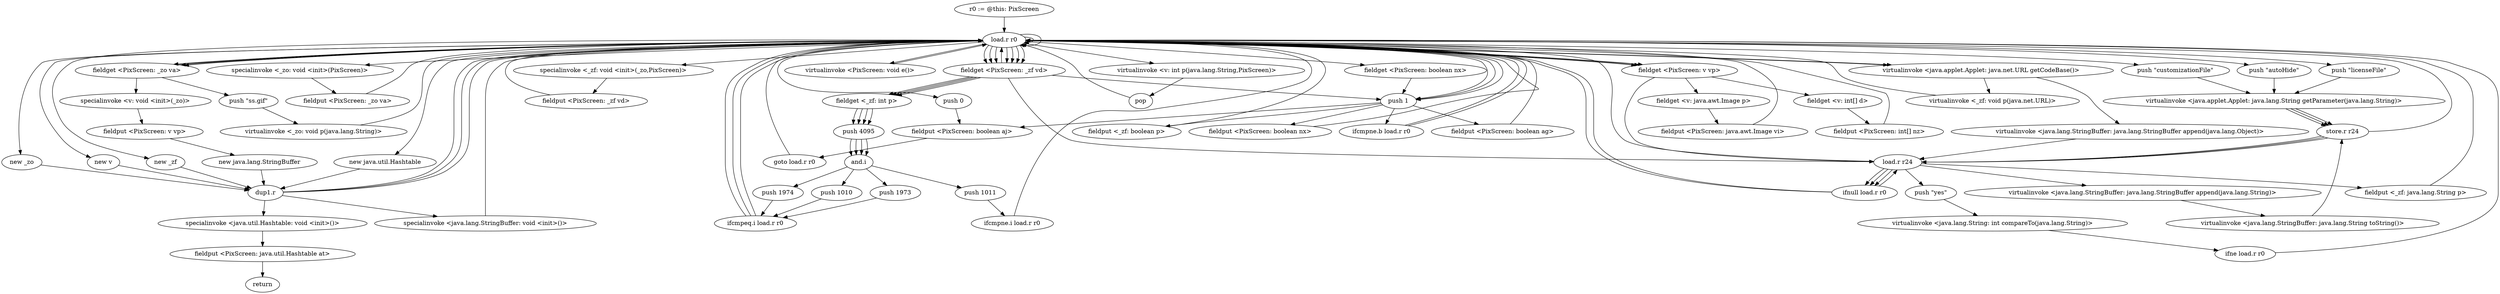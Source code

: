 digraph "" {
    "r0 := @this: PixScreen"
    "load.r r0"
    "r0 := @this: PixScreen"->"load.r r0";
    "new _zo"
    "load.r r0"->"new _zo";
    "dup1.r"
    "new _zo"->"dup1.r";
    "dup1.r"->"load.r r0";
    "specialinvoke <_zo: void <init>(PixScreen)>"
    "load.r r0"->"specialinvoke <_zo: void <init>(PixScreen)>";
    "fieldput <PixScreen: _zo va>"
    "specialinvoke <_zo: void <init>(PixScreen)>"->"fieldput <PixScreen: _zo va>";
    "fieldput <PixScreen: _zo va>"->"load.r r0";
    "new _zf"
    "load.r r0"->"new _zf";
    "new _zf"->"dup1.r";
    "dup1.r"->"load.r r0";
    "fieldget <PixScreen: _zo va>"
    "load.r r0"->"fieldget <PixScreen: _zo va>";
    "fieldget <PixScreen: _zo va>"->"load.r r0";
    "specialinvoke <_zf: void <init>(_zo,PixScreen)>"
    "load.r r0"->"specialinvoke <_zf: void <init>(_zo,PixScreen)>";
    "fieldput <PixScreen: _zf vd>"
    "specialinvoke <_zf: void <init>(_zo,PixScreen)>"->"fieldput <PixScreen: _zf vd>";
    "fieldput <PixScreen: _zf vd>"->"load.r r0";
    "load.r r0"->"fieldget <PixScreen: _zo va>";
    "push \"ss.gif\""
    "fieldget <PixScreen: _zo va>"->"push \"ss.gif\"";
    "virtualinvoke <_zo: void p(java.lang.String)>"
    "push \"ss.gif\""->"virtualinvoke <_zo: void p(java.lang.String)>";
    "virtualinvoke <_zo: void p(java.lang.String)>"->"load.r r0";
    "push \"licenseFile\""
    "load.r r0"->"push \"licenseFile\"";
    "virtualinvoke <java.applet.Applet: java.lang.String getParameter(java.lang.String)>"
    "push \"licenseFile\""->"virtualinvoke <java.applet.Applet: java.lang.String getParameter(java.lang.String)>";
    "store.r r24"
    "virtualinvoke <java.applet.Applet: java.lang.String getParameter(java.lang.String)>"->"store.r r24";
    "load.r r24"
    "store.r r24"->"load.r r24";
    "ifnull load.r r0"
    "load.r r24"->"ifnull load.r r0";
    "ifnull load.r r0"->"load.r r0";
    "fieldget <PixScreen: _zf vd>"
    "load.r r0"->"fieldget <PixScreen: _zf vd>";
    "push 1"
    "fieldget <PixScreen: _zf vd>"->"push 1";
    "fieldput <_zf: boolean p>"
    "push 1"->"fieldput <_zf: boolean p>";
    "fieldput <_zf: boolean p>"->"load.r r0";
    "load.r r0"->"fieldget <PixScreen: _zf vd>";
    "fieldget <PixScreen: _zf vd>"->"load.r r24";
    "fieldput <_zf: java.lang.String p>"
    "load.r r24"->"fieldput <_zf: java.lang.String p>";
    "fieldput <_zf: java.lang.String p>"->"load.r r0";
    "load.r r0"->"fieldget <PixScreen: _zf vd>";
    "fieldget <PixScreen: _zf vd>"->"load.r r0";
    "virtualinvoke <java.applet.Applet: java.net.URL getCodeBase()>"
    "load.r r0"->"virtualinvoke <java.applet.Applet: java.net.URL getCodeBase()>";
    "virtualinvoke <_zf: void p(java.net.URL)>"
    "virtualinvoke <java.applet.Applet: java.net.URL getCodeBase()>"->"virtualinvoke <_zf: void p(java.net.URL)>";
    "virtualinvoke <_zf: void p(java.net.URL)>"->"load.r r0";
    "push \"customizationFile\""
    "load.r r0"->"push \"customizationFile\"";
    "push \"customizationFile\""->"virtualinvoke <java.applet.Applet: java.lang.String getParameter(java.lang.String)>";
    "virtualinvoke <java.applet.Applet: java.lang.String getParameter(java.lang.String)>"->"store.r r24";
    "store.r r24"->"load.r r24";
    "load.r r24"->"ifnull load.r r0";
    "ifnull load.r r0"->"load.r r0";
    "load.r r0"->"push 1";
    "fieldput <PixScreen: boolean nx>"
    "push 1"->"fieldput <PixScreen: boolean nx>";
    "fieldput <PixScreen: boolean nx>"->"load.r r0";
    "new v"
    "load.r r0"->"new v";
    "new v"->"dup1.r";
    "dup1.r"->"load.r r0";
    "load.r r0"->"fieldget <PixScreen: _zo va>";
    "specialinvoke <v: void <init>(_zo)>"
    "fieldget <PixScreen: _zo va>"->"specialinvoke <v: void <init>(_zo)>";
    "fieldput <PixScreen: v vp>"
    "specialinvoke <v: void <init>(_zo)>"->"fieldput <PixScreen: v vp>";
    "new java.lang.StringBuffer"
    "fieldput <PixScreen: v vp>"->"new java.lang.StringBuffer";
    "new java.lang.StringBuffer"->"dup1.r";
    "specialinvoke <java.lang.StringBuffer: void <init>()>"
    "dup1.r"->"specialinvoke <java.lang.StringBuffer: void <init>()>";
    "specialinvoke <java.lang.StringBuffer: void <init>()>"->"load.r r0";
    "load.r r0"->"virtualinvoke <java.applet.Applet: java.net.URL getCodeBase()>";
    "virtualinvoke <java.lang.StringBuffer: java.lang.StringBuffer append(java.lang.Object)>"
    "virtualinvoke <java.applet.Applet: java.net.URL getCodeBase()>"->"virtualinvoke <java.lang.StringBuffer: java.lang.StringBuffer append(java.lang.Object)>";
    "virtualinvoke <java.lang.StringBuffer: java.lang.StringBuffer append(java.lang.Object)>"->"load.r r24";
    "virtualinvoke <java.lang.StringBuffer: java.lang.StringBuffer append(java.lang.String)>"
    "load.r r24"->"virtualinvoke <java.lang.StringBuffer: java.lang.StringBuffer append(java.lang.String)>";
    "virtualinvoke <java.lang.StringBuffer: java.lang.String toString()>"
    "virtualinvoke <java.lang.StringBuffer: java.lang.StringBuffer append(java.lang.String)>"->"virtualinvoke <java.lang.StringBuffer: java.lang.String toString()>";
    "virtualinvoke <java.lang.StringBuffer: java.lang.String toString()>"->"store.r r24";
    "store.r r24"->"load.r r0";
    "fieldget <PixScreen: v vp>"
    "load.r r0"->"fieldget <PixScreen: v vp>";
    "fieldget <PixScreen: v vp>"->"load.r r24";
    "load.r r24"->"load.r r0";
    "virtualinvoke <v: int p(java.lang.String,PixScreen)>"
    "load.r r0"->"virtualinvoke <v: int p(java.lang.String,PixScreen)>";
    "pop"
    "virtualinvoke <v: int p(java.lang.String,PixScreen)>"->"pop";
    "pop"->"load.r r0";
    "load.r r0"->"load.r r0";
    "load.r r0"->"fieldget <PixScreen: v vp>";
    "fieldget <v: int[] d>"
    "fieldget <PixScreen: v vp>"->"fieldget <v: int[] d>";
    "fieldput <PixScreen: int[] nz>"
    "fieldget <v: int[] d>"->"fieldput <PixScreen: int[] nz>";
    "fieldput <PixScreen: int[] nz>"->"load.r r0";
    "load.r r0"->"load.r r0";
    "load.r r0"->"fieldget <PixScreen: v vp>";
    "fieldget <v: java.awt.Image p>"
    "fieldget <PixScreen: v vp>"->"fieldget <v: java.awt.Image p>";
    "fieldput <PixScreen: java.awt.Image vi>"
    "fieldget <v: java.awt.Image p>"->"fieldput <PixScreen: java.awt.Image vi>";
    "fieldput <PixScreen: java.awt.Image vi>"->"load.r r0";
    "load.r r0"->"fieldget <PixScreen: _zf vd>";
    "fieldget <_zf: int p>"
    "fieldget <PixScreen: _zf vd>"->"fieldget <_zf: int p>";
    "push 4095"
    "fieldget <_zf: int p>"->"push 4095";
    "and.i"
    "push 4095"->"and.i";
    "push 1973"
    "and.i"->"push 1973";
    "ifcmpeq.i load.r r0"
    "push 1973"->"ifcmpeq.i load.r r0";
    "ifcmpeq.i load.r r0"->"load.r r0";
    "load.r r0"->"fieldget <PixScreen: _zf vd>";
    "fieldget <PixScreen: _zf vd>"->"fieldget <_zf: int p>";
    "fieldget <_zf: int p>"->"push 4095";
    "push 4095"->"and.i";
    "push 1974"
    "and.i"->"push 1974";
    "push 1974"->"ifcmpeq.i load.r r0";
    "ifcmpeq.i load.r r0"->"load.r r0";
    "load.r r0"->"fieldget <PixScreen: _zf vd>";
    "fieldget <PixScreen: _zf vd>"->"fieldget <_zf: int p>";
    "fieldget <_zf: int p>"->"push 4095";
    "push 4095"->"and.i";
    "push 1010"
    "and.i"->"push 1010";
    "push 1010"->"ifcmpeq.i load.r r0";
    "ifcmpeq.i load.r r0"->"load.r r0";
    "load.r r0"->"fieldget <PixScreen: _zf vd>";
    "fieldget <PixScreen: _zf vd>"->"fieldget <_zf: int p>";
    "fieldget <_zf: int p>"->"push 4095";
    "push 4095"->"and.i";
    "push 1011"
    "and.i"->"push 1011";
    "ifcmpne.i load.r r0"
    "push 1011"->"ifcmpne.i load.r r0";
    "ifcmpne.i load.r r0"->"load.r r0";
    "fieldget <PixScreen: boolean nx>"
    "load.r r0"->"fieldget <PixScreen: boolean nx>";
    "fieldget <PixScreen: boolean nx>"->"push 1";
    "ifcmpne.b load.r r0"
    "push 1"->"ifcmpne.b load.r r0";
    "ifcmpne.b load.r r0"->"load.r r0";
    "load.r r0"->"push 1";
    "fieldput <PixScreen: boolean aj>"
    "push 1"->"fieldput <PixScreen: boolean aj>";
    "goto load.r r0"
    "fieldput <PixScreen: boolean aj>"->"goto load.r r0";
    "goto load.r r0"->"load.r r0";
    "push \"autoHide\""
    "load.r r0"->"push \"autoHide\"";
    "push \"autoHide\""->"virtualinvoke <java.applet.Applet: java.lang.String getParameter(java.lang.String)>";
    "virtualinvoke <java.applet.Applet: java.lang.String getParameter(java.lang.String)>"->"store.r r24";
    "store.r r24"->"load.r r24";
    "load.r r24"->"ifnull load.r r0";
    "ifnull load.r r0"->"load.r r24";
    "push \"yes\""
    "load.r r24"->"push \"yes\"";
    "virtualinvoke <java.lang.String: int compareTo(java.lang.String)>"
    "push \"yes\""->"virtualinvoke <java.lang.String: int compareTo(java.lang.String)>";
    "ifne load.r r0"
    "virtualinvoke <java.lang.String: int compareTo(java.lang.String)>"->"ifne load.r r0";
    "ifne load.r r0"->"load.r r0";
    "load.r r0"->"push 1";
    "fieldput <PixScreen: boolean ag>"
    "push 1"->"fieldput <PixScreen: boolean ag>";
    "fieldput <PixScreen: boolean ag>"->"load.r r0";
    "virtualinvoke <PixScreen: void e()>"
    "load.r r0"->"virtualinvoke <PixScreen: void e()>";
    "virtualinvoke <PixScreen: void e()>"->"load.r r0";
    "new java.util.Hashtable"
    "load.r r0"->"new java.util.Hashtable";
    "new java.util.Hashtable"->"dup1.r";
    "specialinvoke <java.util.Hashtable: void <init>()>"
    "dup1.r"->"specialinvoke <java.util.Hashtable: void <init>()>";
    "fieldput <PixScreen: java.util.Hashtable at>"
    "specialinvoke <java.util.Hashtable: void <init>()>"->"fieldput <PixScreen: java.util.Hashtable at>";
    "return"
    "fieldput <PixScreen: java.util.Hashtable at>"->"return";
    "ifcmpne.b load.r r0"->"load.r r0";
    "push 0"
    "load.r r0"->"push 0";
    "push 0"->"fieldput <PixScreen: boolean aj>";
}
